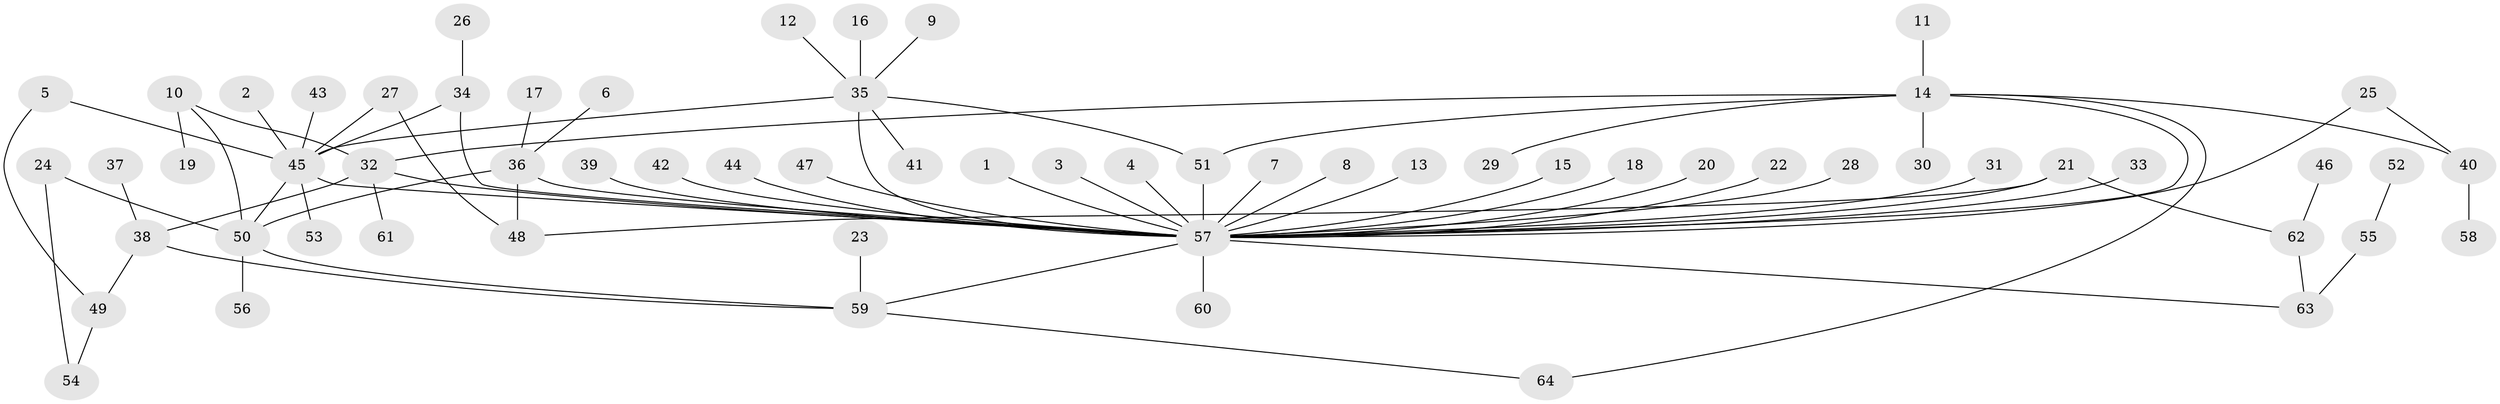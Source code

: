 // original degree distribution, {7: 0.007874015748031496, 33: 0.007874015748031496, 1: 0.6220472440944882, 13: 0.007874015748031496, 10: 0.023622047244094488, 3: 0.09448818897637795, 2: 0.14960629921259844, 8: 0.007874015748031496, 5: 0.047244094488188976, 4: 0.023622047244094488, 6: 0.007874015748031496}
// Generated by graph-tools (version 1.1) at 2025/01/03/09/25 03:01:52]
// undirected, 64 vertices, 79 edges
graph export_dot {
graph [start="1"]
  node [color=gray90,style=filled];
  1;
  2;
  3;
  4;
  5;
  6;
  7;
  8;
  9;
  10;
  11;
  12;
  13;
  14;
  15;
  16;
  17;
  18;
  19;
  20;
  21;
  22;
  23;
  24;
  25;
  26;
  27;
  28;
  29;
  30;
  31;
  32;
  33;
  34;
  35;
  36;
  37;
  38;
  39;
  40;
  41;
  42;
  43;
  44;
  45;
  46;
  47;
  48;
  49;
  50;
  51;
  52;
  53;
  54;
  55;
  56;
  57;
  58;
  59;
  60;
  61;
  62;
  63;
  64;
  1 -- 57 [weight=1.0];
  2 -- 45 [weight=1.0];
  3 -- 57 [weight=1.0];
  4 -- 57 [weight=1.0];
  5 -- 45 [weight=1.0];
  5 -- 49 [weight=1.0];
  6 -- 36 [weight=1.0];
  7 -- 57 [weight=1.0];
  8 -- 57 [weight=1.0];
  9 -- 35 [weight=1.0];
  10 -- 19 [weight=1.0];
  10 -- 32 [weight=1.0];
  10 -- 50 [weight=1.0];
  11 -- 14 [weight=1.0];
  12 -- 35 [weight=1.0];
  13 -- 57 [weight=1.0];
  14 -- 29 [weight=1.0];
  14 -- 30 [weight=1.0];
  14 -- 32 [weight=1.0];
  14 -- 40 [weight=1.0];
  14 -- 51 [weight=1.0];
  14 -- 57 [weight=1.0];
  14 -- 64 [weight=1.0];
  15 -- 57 [weight=1.0];
  16 -- 35 [weight=1.0];
  17 -- 36 [weight=1.0];
  18 -- 57 [weight=1.0];
  20 -- 57 [weight=1.0];
  21 -- 48 [weight=1.0];
  21 -- 57 [weight=1.0];
  21 -- 62 [weight=1.0];
  22 -- 57 [weight=1.0];
  23 -- 59 [weight=1.0];
  24 -- 50 [weight=1.0];
  24 -- 54 [weight=1.0];
  25 -- 40 [weight=1.0];
  25 -- 57 [weight=1.0];
  26 -- 34 [weight=1.0];
  27 -- 45 [weight=1.0];
  27 -- 48 [weight=1.0];
  28 -- 57 [weight=1.0];
  31 -- 57 [weight=1.0];
  32 -- 38 [weight=1.0];
  32 -- 57 [weight=1.0];
  32 -- 61 [weight=1.0];
  33 -- 57 [weight=1.0];
  34 -- 45 [weight=1.0];
  34 -- 57 [weight=1.0];
  35 -- 41 [weight=1.0];
  35 -- 45 [weight=1.0];
  35 -- 51 [weight=1.0];
  35 -- 57 [weight=2.0];
  36 -- 48 [weight=1.0];
  36 -- 50 [weight=1.0];
  36 -- 57 [weight=1.0];
  37 -- 38 [weight=1.0];
  38 -- 49 [weight=1.0];
  38 -- 59 [weight=1.0];
  39 -- 57 [weight=1.0];
  40 -- 58 [weight=1.0];
  42 -- 57 [weight=1.0];
  43 -- 45 [weight=1.0];
  44 -- 57 [weight=1.0];
  45 -- 50 [weight=1.0];
  45 -- 53 [weight=1.0];
  45 -- 57 [weight=1.0];
  46 -- 62 [weight=1.0];
  47 -- 57 [weight=1.0];
  49 -- 54 [weight=1.0];
  50 -- 56 [weight=1.0];
  50 -- 59 [weight=1.0];
  51 -- 57 [weight=1.0];
  52 -- 55 [weight=1.0];
  55 -- 63 [weight=2.0];
  57 -- 59 [weight=1.0];
  57 -- 60 [weight=1.0];
  57 -- 63 [weight=1.0];
  59 -- 64 [weight=1.0];
  62 -- 63 [weight=1.0];
}
